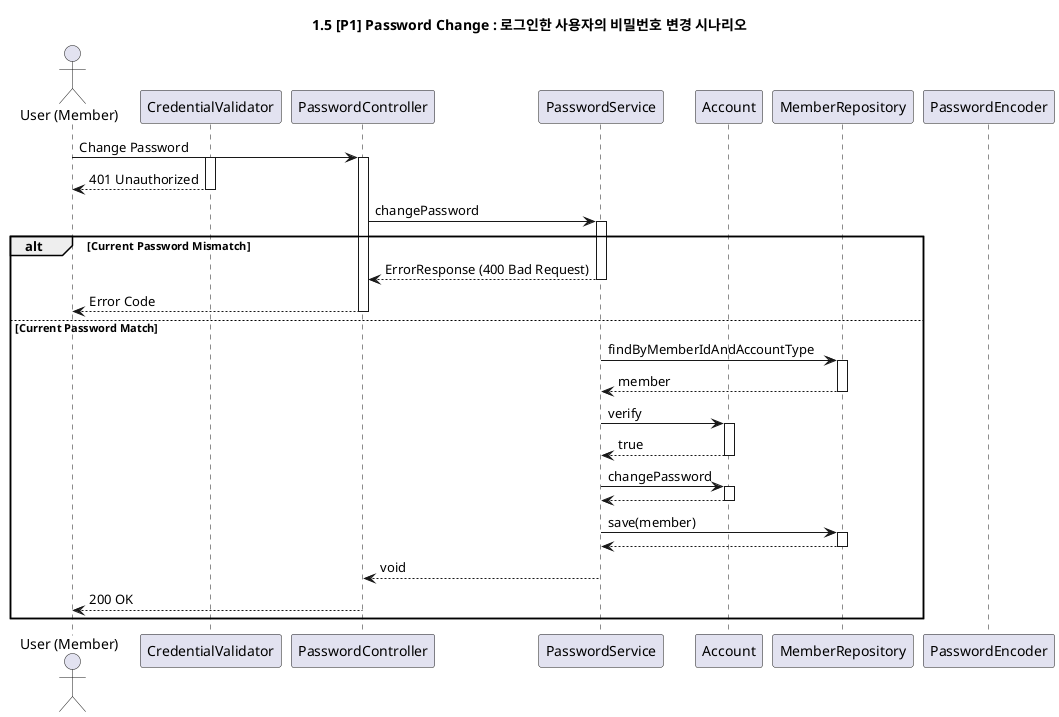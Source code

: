 @startuml

title 1.5 [P1] Password Change : 로그인한 사용자의 비밀번호 변경 시나리오

actor "User (Member)" as User
participant "CredentialValidator" as Validator
participant "PasswordController" as Controller
participant "PasswordService" as AppService
participant "Account" as AccountDomain
participant "MemberRepository" as Repository
participant "PasswordEncoder" as Encoder

User -> Controller: Change Password
activate Validator
activate Controller
Validator --> User: 401 Unauthorized
deactivate Validator

Controller -> AppService: changePassword
activate AppService
alt Current Password Mismatch
    AppService --> Controller: ErrorResponse (400 Bad Request)
    deactivate AppService
    Controller --> User: Error Code
    deactivate Controller
else Current Password Match

AppService -> Repository: findByMemberIdAndAccountType
activate Repository
Repository --> AppService: member
deactivate Repository

AppService -> AccountDomain: verify
activate AccountDomain
AccountDomain --> AppService: true
deactivate AccountDomain

AppService -> AccountDomain: changePassword
activate AccountDomain
AccountDomain --> AppService
deactivate AccountDomain

AppService -> Repository: save(member)
activate Repository
Repository --> AppService
deactivate Repository

AppService --> Controller: void
deactivate AppService

Controller --> User: 200 OK
deactivate Controller

end
@enduml